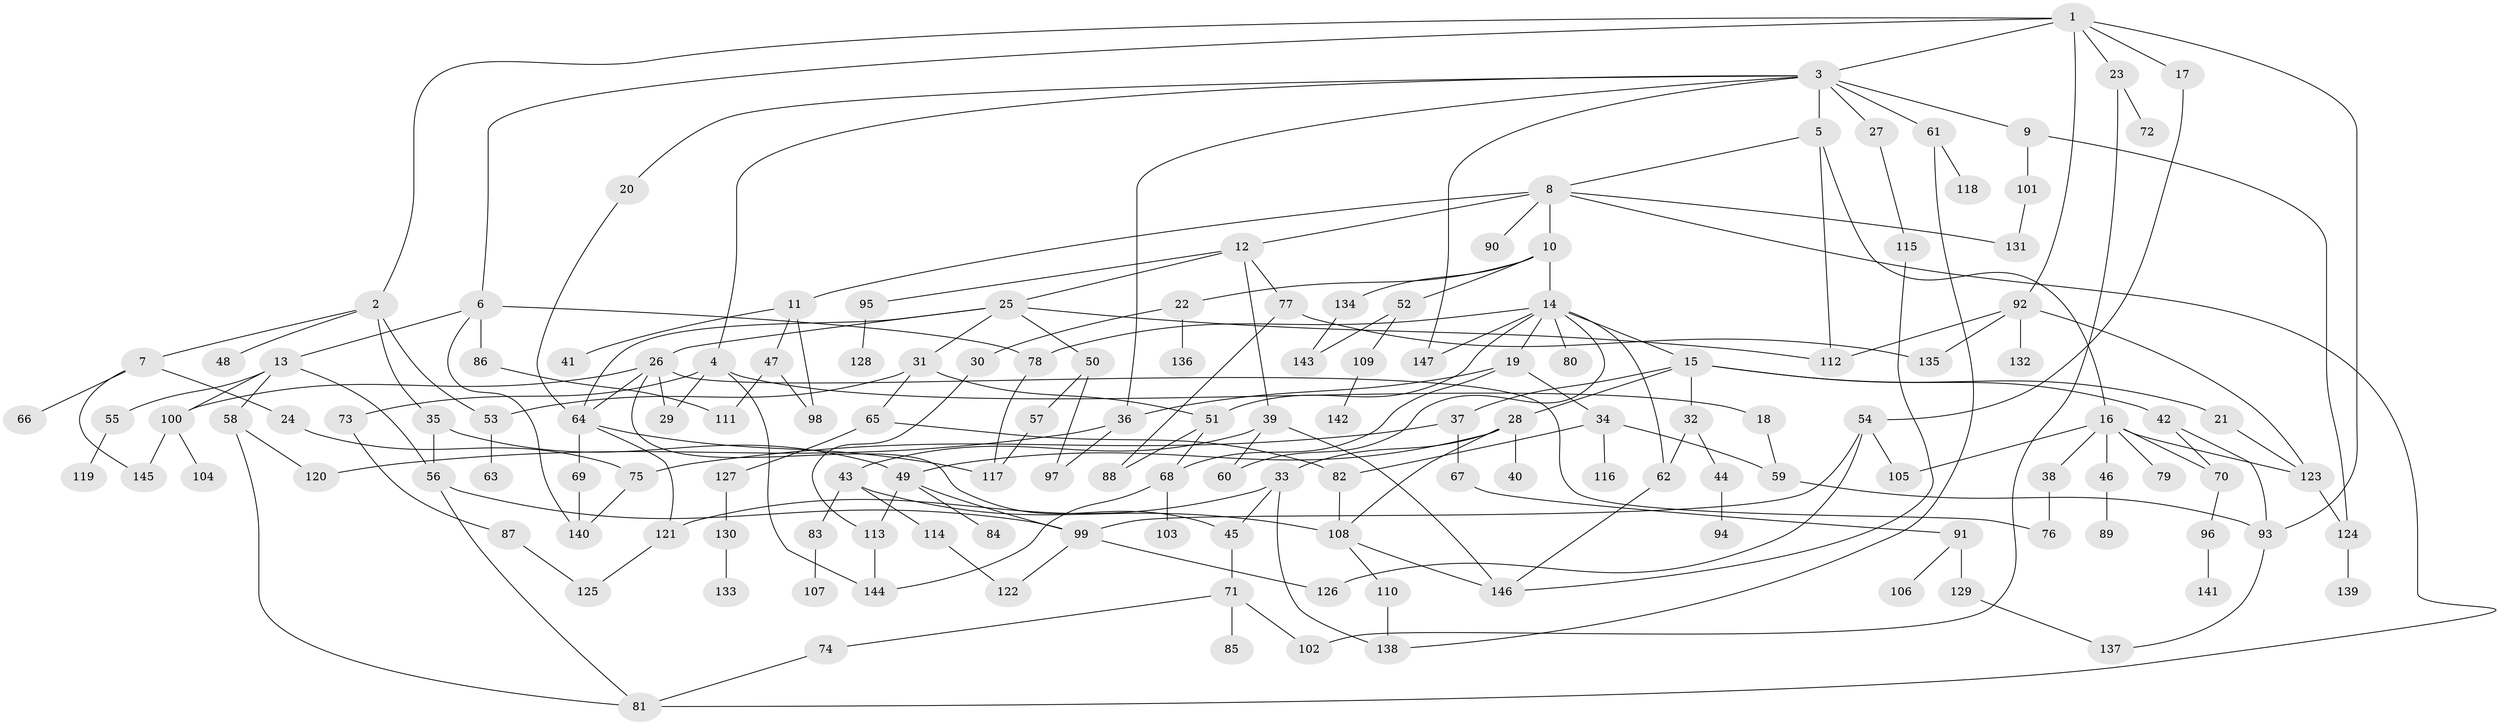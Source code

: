 // Generated by graph-tools (version 1.1) at 2025/10/02/27/25 16:10:53]
// undirected, 147 vertices, 208 edges
graph export_dot {
graph [start="1"]
  node [color=gray90,style=filled];
  1;
  2;
  3;
  4;
  5;
  6;
  7;
  8;
  9;
  10;
  11;
  12;
  13;
  14;
  15;
  16;
  17;
  18;
  19;
  20;
  21;
  22;
  23;
  24;
  25;
  26;
  27;
  28;
  29;
  30;
  31;
  32;
  33;
  34;
  35;
  36;
  37;
  38;
  39;
  40;
  41;
  42;
  43;
  44;
  45;
  46;
  47;
  48;
  49;
  50;
  51;
  52;
  53;
  54;
  55;
  56;
  57;
  58;
  59;
  60;
  61;
  62;
  63;
  64;
  65;
  66;
  67;
  68;
  69;
  70;
  71;
  72;
  73;
  74;
  75;
  76;
  77;
  78;
  79;
  80;
  81;
  82;
  83;
  84;
  85;
  86;
  87;
  88;
  89;
  90;
  91;
  92;
  93;
  94;
  95;
  96;
  97;
  98;
  99;
  100;
  101;
  102;
  103;
  104;
  105;
  106;
  107;
  108;
  109;
  110;
  111;
  112;
  113;
  114;
  115;
  116;
  117;
  118;
  119;
  120;
  121;
  122;
  123;
  124;
  125;
  126;
  127;
  128;
  129;
  130;
  131;
  132;
  133;
  134;
  135;
  136;
  137;
  138;
  139;
  140;
  141;
  142;
  143;
  144;
  145;
  146;
  147;
  1 -- 2;
  1 -- 3;
  1 -- 6;
  1 -- 17;
  1 -- 23;
  1 -- 92;
  1 -- 93;
  2 -- 7;
  2 -- 35;
  2 -- 48;
  2 -- 53;
  3 -- 4;
  3 -- 5;
  3 -- 9;
  3 -- 20;
  3 -- 27;
  3 -- 61;
  3 -- 147;
  3 -- 36;
  4 -- 18;
  4 -- 73;
  4 -- 144;
  4 -- 29;
  5 -- 8;
  5 -- 16;
  5 -- 112;
  6 -- 13;
  6 -- 78;
  6 -- 86;
  6 -- 140;
  7 -- 24;
  7 -- 66;
  7 -- 145;
  8 -- 10;
  8 -- 11;
  8 -- 12;
  8 -- 90;
  8 -- 81;
  8 -- 131;
  9 -- 101;
  9 -- 124;
  10 -- 14;
  10 -- 22;
  10 -- 52;
  10 -- 134;
  11 -- 41;
  11 -- 47;
  11 -- 98;
  12 -- 25;
  12 -- 39;
  12 -- 77;
  12 -- 95;
  13 -- 55;
  13 -- 56;
  13 -- 58;
  13 -- 100;
  14 -- 15;
  14 -- 19;
  14 -- 51;
  14 -- 60;
  14 -- 62;
  14 -- 80;
  14 -- 147;
  14 -- 78;
  15 -- 21;
  15 -- 28;
  15 -- 32;
  15 -- 37;
  15 -- 42;
  16 -- 38;
  16 -- 46;
  16 -- 70;
  16 -- 79;
  16 -- 105;
  16 -- 123;
  17 -- 54;
  18 -- 59;
  19 -- 34;
  19 -- 36;
  19 -- 68;
  20 -- 64;
  21 -- 123;
  22 -- 30;
  22 -- 136;
  23 -- 72;
  23 -- 102;
  24 -- 75;
  25 -- 26;
  25 -- 31;
  25 -- 50;
  25 -- 64;
  25 -- 112;
  26 -- 29;
  26 -- 45;
  26 -- 76;
  26 -- 64;
  26 -- 100;
  27 -- 115;
  28 -- 33;
  28 -- 40;
  28 -- 108;
  28 -- 49;
  30 -- 113;
  31 -- 65;
  31 -- 53;
  31 -- 51;
  32 -- 44;
  32 -- 62;
  33 -- 121;
  33 -- 138;
  33 -- 45;
  34 -- 59;
  34 -- 82;
  34 -- 116;
  35 -- 49;
  35 -- 56;
  36 -- 120;
  36 -- 97;
  37 -- 67;
  37 -- 75;
  38 -- 76;
  39 -- 43;
  39 -- 60;
  39 -- 146;
  42 -- 93;
  42 -- 70;
  43 -- 83;
  43 -- 114;
  43 -- 108;
  44 -- 94;
  45 -- 71;
  46 -- 89;
  47 -- 98;
  47 -- 111;
  49 -- 84;
  49 -- 113;
  49 -- 99;
  50 -- 57;
  50 -- 97;
  51 -- 88;
  51 -- 68;
  52 -- 109;
  52 -- 143;
  53 -- 63;
  54 -- 99;
  54 -- 126;
  54 -- 105;
  55 -- 119;
  56 -- 81;
  56 -- 99;
  57 -- 117;
  58 -- 81;
  58 -- 120;
  59 -- 93;
  61 -- 118;
  61 -- 138;
  62 -- 146;
  64 -- 69;
  64 -- 121;
  64 -- 117;
  65 -- 127;
  65 -- 82;
  67 -- 91;
  68 -- 103;
  68 -- 144;
  69 -- 140;
  70 -- 96;
  71 -- 74;
  71 -- 85;
  71 -- 102;
  73 -- 87;
  74 -- 81;
  75 -- 140;
  77 -- 135;
  77 -- 88;
  78 -- 117;
  82 -- 108;
  83 -- 107;
  86 -- 111;
  87 -- 125;
  91 -- 106;
  91 -- 129;
  92 -- 123;
  92 -- 132;
  92 -- 135;
  92 -- 112;
  93 -- 137;
  95 -- 128;
  96 -- 141;
  99 -- 126;
  99 -- 122;
  100 -- 104;
  100 -- 145;
  101 -- 131;
  108 -- 110;
  108 -- 146;
  109 -- 142;
  110 -- 138;
  113 -- 144;
  114 -- 122;
  115 -- 146;
  121 -- 125;
  123 -- 124;
  124 -- 139;
  127 -- 130;
  129 -- 137;
  130 -- 133;
  134 -- 143;
}

